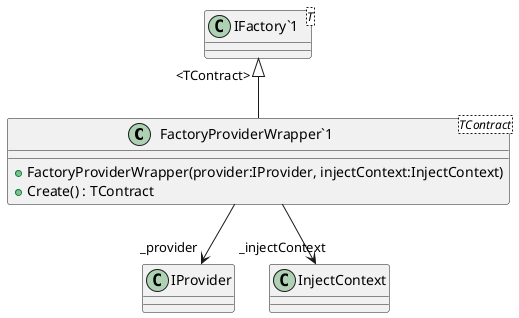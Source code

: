 @startuml
class "FactoryProviderWrapper`1"<TContract> {
    + FactoryProviderWrapper(provider:IProvider, injectContext:InjectContext)
    + Create() : TContract
}
class "IFactory`1"<T> {
}
"IFactory`1" "<TContract>" <|-- "FactoryProviderWrapper`1"
"FactoryProviderWrapper`1" --> "_provider" IProvider
"FactoryProviderWrapper`1" --> "_injectContext" InjectContext
@enduml
